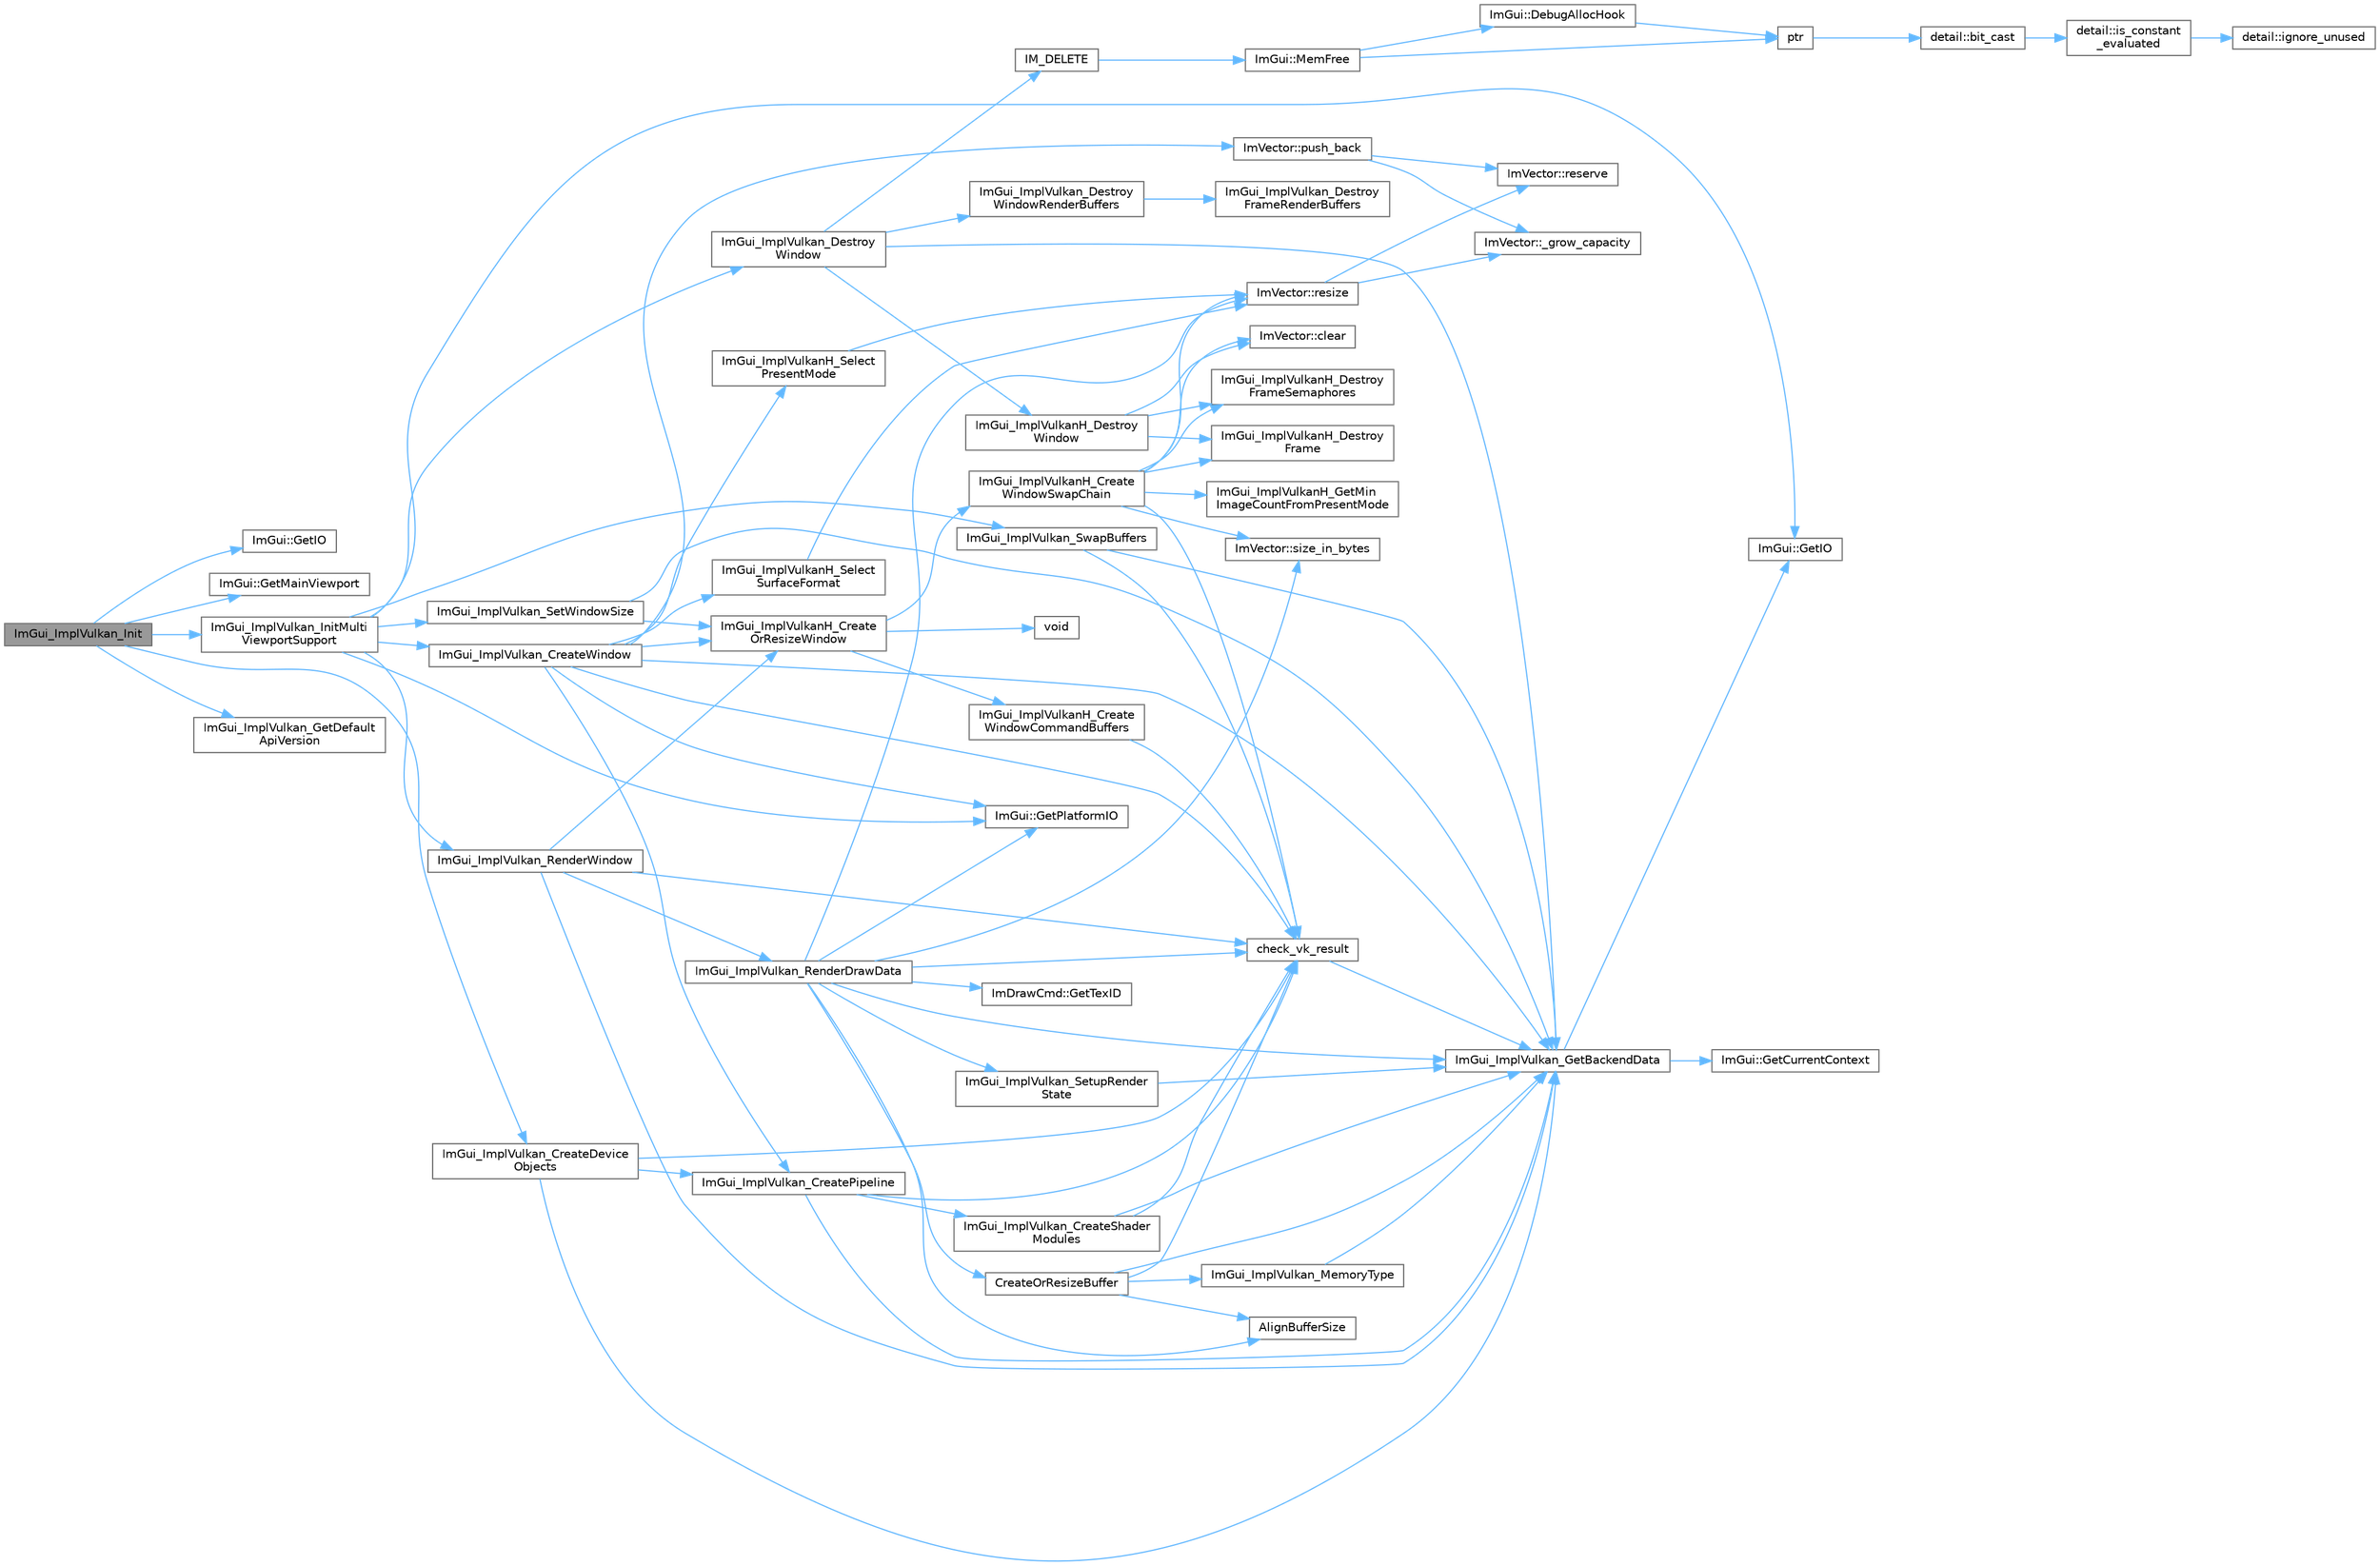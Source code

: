 digraph "ImGui_ImplVulkan_Init"
{
 // LATEX_PDF_SIZE
  bgcolor="transparent";
  edge [fontname=Helvetica,fontsize=10,labelfontname=Helvetica,labelfontsize=10];
  node [fontname=Helvetica,fontsize=10,shape=box,height=0.2,width=0.4];
  rankdir="LR";
  Node1 [id="Node000001",label="ImGui_ImplVulkan_Init",height=0.2,width=0.4,color="gray40", fillcolor="grey60", style="filled", fontcolor="black",tooltip=" "];
  Node1 -> Node2 [id="edge1_Node000001_Node000002",color="steelblue1",style="solid",tooltip=" "];
  Node2 [id="Node000002",label="ImGui::GetIO",height=0.2,width=0.4,color="grey40", fillcolor="white", style="filled",URL="$namespace_im_gui.html#a3179e560812f878f3961ce803a5d9302",tooltip=" "];
  Node1 -> Node3 [id="edge2_Node000001_Node000003",color="steelblue1",style="solid",tooltip=" "];
  Node3 [id="Node000003",label="ImGui::GetMainViewport",height=0.2,width=0.4,color="grey40", fillcolor="white", style="filled",URL="$namespace_im_gui.html#a7bf620af1d66ee7d7b06701894d23e60",tooltip=" "];
  Node1 -> Node4 [id="edge3_Node000001_Node000004",color="steelblue1",style="solid",tooltip=" "];
  Node4 [id="Node000004",label="ImGui_ImplVulkan_CreateDevice\lObjects",height=0.2,width=0.4,color="grey40", fillcolor="white", style="filled",URL="$imgui__impl__vulkan_8cpp.html#ae04f471c6a6dab69bc2992843a91ad75",tooltip=" "];
  Node4 -> Node5 [id="edge4_Node000004_Node000005",color="steelblue1",style="solid",tooltip=" "];
  Node5 [id="Node000005",label="check_vk_result",height=0.2,width=0.4,color="grey40", fillcolor="white", style="filled",URL="$imgui__impl__vulkan_8cpp.html#a1ea6c63eab2860beea5e3c89c1afbbc1",tooltip=" "];
  Node5 -> Node6 [id="edge5_Node000005_Node000006",color="steelblue1",style="solid",tooltip=" "];
  Node6 [id="Node000006",label="ImGui_ImplVulkan_GetBackendData",height=0.2,width=0.4,color="grey40", fillcolor="white", style="filled",URL="$imgui__impl__vulkan_8cpp.html#a0fb93ffd0b4ff71a58e6c08f654fb26d",tooltip=" "];
  Node6 -> Node7 [id="edge6_Node000006_Node000007",color="steelblue1",style="solid",tooltip=" "];
  Node7 [id="Node000007",label="ImGui::GetCurrentContext",height=0.2,width=0.4,color="grey40", fillcolor="white", style="filled",URL="$namespace_im_gui.html#af557a6de5538099a0f6047eb994bbf42",tooltip=" "];
  Node6 -> Node8 [id="edge7_Node000006_Node000008",color="steelblue1",style="solid",tooltip=" "];
  Node8 [id="Node000008",label="ImGui::GetIO",height=0.2,width=0.4,color="grey40", fillcolor="white", style="filled",URL="$namespace_im_gui.html#a7dea7d0530868f078324f14a308f0c3c",tooltip=" "];
  Node4 -> Node9 [id="edge8_Node000004_Node000009",color="steelblue1",style="solid",tooltip=" "];
  Node9 [id="Node000009",label="ImGui_ImplVulkan_CreatePipeline",height=0.2,width=0.4,color="grey40", fillcolor="white", style="filled",URL="$imgui__impl__vulkan_8cpp.html#ab3e8e87021019b7b7ae02b64e4526f31",tooltip=" "];
  Node9 -> Node5 [id="edge9_Node000009_Node000005",color="steelblue1",style="solid",tooltip=" "];
  Node9 -> Node10 [id="edge10_Node000009_Node000010",color="steelblue1",style="solid",tooltip=" "];
  Node10 [id="Node000010",label="ImGui_ImplVulkan_CreateShader\lModules",height=0.2,width=0.4,color="grey40", fillcolor="white", style="filled",URL="$imgui__impl__vulkan_8cpp.html#a251fe37ea2531ab6c862cbda059ccff6",tooltip=" "];
  Node10 -> Node5 [id="edge11_Node000010_Node000005",color="steelblue1",style="solid",tooltip=" "];
  Node10 -> Node6 [id="edge12_Node000010_Node000006",color="steelblue1",style="solid",tooltip=" "];
  Node9 -> Node6 [id="edge13_Node000009_Node000006",color="steelblue1",style="solid",tooltip=" "];
  Node4 -> Node6 [id="edge14_Node000004_Node000006",color="steelblue1",style="solid",tooltip=" "];
  Node1 -> Node11 [id="edge15_Node000001_Node000011",color="steelblue1",style="solid",tooltip=" "];
  Node11 [id="Node000011",label="ImGui_ImplVulkan_GetDefault\lApiVersion",height=0.2,width=0.4,color="grey40", fillcolor="white", style="filled",URL="$imgui__impl__vulkan_8cpp.html#a56324111b7729aa69e555333b5e3df0f",tooltip=" "];
  Node1 -> Node12 [id="edge16_Node000001_Node000012",color="steelblue1",style="solid",tooltip=" "];
  Node12 [id="Node000012",label="ImGui_ImplVulkan_InitMulti\lViewportSupport",height=0.2,width=0.4,color="grey40", fillcolor="white", style="filled",URL="$imgui__impl__vulkan_8cpp.html#ad59d9ae32878d956baa426146fa8a49b",tooltip=" "];
  Node12 -> Node8 [id="edge17_Node000012_Node000008",color="steelblue1",style="solid",tooltip=" "];
  Node12 -> Node13 [id="edge18_Node000012_Node000013",color="steelblue1",style="solid",tooltip=" "];
  Node13 [id="Node000013",label="ImGui::GetPlatformIO",height=0.2,width=0.4,color="grey40", fillcolor="white", style="filled",URL="$namespace_im_gui.html#a3edc2b6129cbf1e8d247c6d03c344065",tooltip=" "];
  Node12 -> Node14 [id="edge19_Node000012_Node000014",color="steelblue1",style="solid",tooltip=" "];
  Node14 [id="Node000014",label="ImGui_ImplVulkan_CreateWindow",height=0.2,width=0.4,color="grey40", fillcolor="white", style="filled",URL="$imgui__impl__vulkan_8cpp.html#a897054d989421a25d43c66e46ddb58f6",tooltip=" "];
  Node14 -> Node5 [id="edge20_Node000014_Node000005",color="steelblue1",style="solid",tooltip=" "];
  Node14 -> Node13 [id="edge21_Node000014_Node000013",color="steelblue1",style="solid",tooltip=" "];
  Node14 -> Node9 [id="edge22_Node000014_Node000009",color="steelblue1",style="solid",tooltip=" "];
  Node14 -> Node6 [id="edge23_Node000014_Node000006",color="steelblue1",style="solid",tooltip=" "];
  Node14 -> Node15 [id="edge24_Node000014_Node000015",color="steelblue1",style="solid",tooltip=" "];
  Node15 [id="Node000015",label="ImGui_ImplVulkanH_Create\lOrResizeWindow",height=0.2,width=0.4,color="grey40", fillcolor="white", style="filled",URL="$imgui__impl__vulkan_8cpp.html#a8649c8725c938c7c47ec98d2c006638f",tooltip=" "];
  Node15 -> Node16 [id="edge25_Node000015_Node000016",color="steelblue1",style="solid",tooltip=" "];
  Node16 [id="Node000016",label="ImGui_ImplVulkanH_Create\lWindowCommandBuffers",height=0.2,width=0.4,color="grey40", fillcolor="white", style="filled",URL="$imgui__impl__vulkan_8cpp.html#a03fa20709ac538ff16a162e426240338",tooltip=" "];
  Node16 -> Node5 [id="edge26_Node000016_Node000005",color="steelblue1",style="solid",tooltip=" "];
  Node15 -> Node17 [id="edge27_Node000015_Node000017",color="steelblue1",style="solid",tooltip=" "];
  Node17 [id="Node000017",label="ImGui_ImplVulkanH_Create\lWindowSwapChain",height=0.2,width=0.4,color="grey40", fillcolor="white", style="filled",URL="$imgui__impl__vulkan_8cpp.html#a56298dda09626af25de54d568b31830e",tooltip=" "];
  Node17 -> Node5 [id="edge28_Node000017_Node000005",color="steelblue1",style="solid",tooltip=" "];
  Node17 -> Node18 [id="edge29_Node000017_Node000018",color="steelblue1",style="solid",tooltip=" "];
  Node18 [id="Node000018",label="ImVector::clear",height=0.2,width=0.4,color="grey40", fillcolor="white", style="filled",URL="$struct_im_vector.html#ae2d401b4ec5f1113cdb8edb5a61a38f7",tooltip=" "];
  Node17 -> Node19 [id="edge30_Node000017_Node000019",color="steelblue1",style="solid",tooltip=" "];
  Node19 [id="Node000019",label="ImGui_ImplVulkanH_Destroy\lFrame",height=0.2,width=0.4,color="grey40", fillcolor="white", style="filled",URL="$imgui__impl__vulkan_8cpp.html#a7bdbd122b66063f3df95a0eafa5bb7dd",tooltip=" "];
  Node17 -> Node20 [id="edge31_Node000017_Node000020",color="steelblue1",style="solid",tooltip=" "];
  Node20 [id="Node000020",label="ImGui_ImplVulkanH_Destroy\lFrameSemaphores",height=0.2,width=0.4,color="grey40", fillcolor="white", style="filled",URL="$imgui__impl__vulkan_8cpp.html#ae5ddca6b231ca2e88b968af9440ac206",tooltip=" "];
  Node17 -> Node21 [id="edge32_Node000017_Node000021",color="steelblue1",style="solid",tooltip=" "];
  Node21 [id="Node000021",label="ImGui_ImplVulkanH_GetMin\lImageCountFromPresentMode",height=0.2,width=0.4,color="grey40", fillcolor="white", style="filled",URL="$imgui__impl__vulkan_8cpp.html#a766ea9561cdaf481638ee07f44801449",tooltip=" "];
  Node17 -> Node22 [id="edge33_Node000017_Node000022",color="steelblue1",style="solid",tooltip=" "];
  Node22 [id="Node000022",label="ImVector::resize",height=0.2,width=0.4,color="grey40", fillcolor="white", style="filled",URL="$struct_im_vector.html#ac371dd62e56ae486b1a5038cf07eee56",tooltip=" "];
  Node22 -> Node23 [id="edge34_Node000022_Node000023",color="steelblue1",style="solid",tooltip=" "];
  Node23 [id="Node000023",label="ImVector::_grow_capacity",height=0.2,width=0.4,color="grey40", fillcolor="white", style="filled",URL="$struct_im_vector.html#a3a097635d464b1b70dc7d59996a88b28",tooltip=" "];
  Node22 -> Node24 [id="edge35_Node000022_Node000024",color="steelblue1",style="solid",tooltip=" "];
  Node24 [id="Node000024",label="ImVector::reserve",height=0.2,width=0.4,color="grey40", fillcolor="white", style="filled",URL="$struct_im_vector.html#a0f14f5736c3372157856eebb67123b75",tooltip=" "];
  Node17 -> Node25 [id="edge36_Node000017_Node000025",color="steelblue1",style="solid",tooltip=" "];
  Node25 [id="Node000025",label="ImVector::size_in_bytes",height=0.2,width=0.4,color="grey40", fillcolor="white", style="filled",URL="$struct_im_vector.html#ade9f2e937e47b0e0f9970dcfba038204",tooltip=" "];
  Node15 -> Node26 [id="edge37_Node000015_Node000026",color="steelblue1",style="solid",tooltip=" "];
  Node26 [id="Node000026",label="void",height=0.2,width=0.4,color="grey40", fillcolor="white", style="filled",URL="$mimalloc_8h.html#a9d6d8aef94ac19034a5f163606f84830",tooltip=" "];
  Node14 -> Node27 [id="edge38_Node000014_Node000027",color="steelblue1",style="solid",tooltip=" "];
  Node27 [id="Node000027",label="ImGui_ImplVulkanH_Select\lPresentMode",height=0.2,width=0.4,color="grey40", fillcolor="white", style="filled",URL="$imgui__impl__vulkan_8cpp.html#a7224bb4a6e72a8d5de8f57a5464aadac",tooltip=" "];
  Node27 -> Node22 [id="edge39_Node000027_Node000022",color="steelblue1",style="solid",tooltip=" "];
  Node14 -> Node28 [id="edge40_Node000014_Node000028",color="steelblue1",style="solid",tooltip=" "];
  Node28 [id="Node000028",label="ImGui_ImplVulkanH_Select\lSurfaceFormat",height=0.2,width=0.4,color="grey40", fillcolor="white", style="filled",URL="$imgui__impl__vulkan_8cpp.html#af5466b601034ad87d0478d37ac8b9e4e",tooltip=" "];
  Node28 -> Node22 [id="edge41_Node000028_Node000022",color="steelblue1",style="solid",tooltip=" "];
  Node14 -> Node29 [id="edge42_Node000014_Node000029",color="steelblue1",style="solid",tooltip=" "];
  Node29 [id="Node000029",label="ImVector::push_back",height=0.2,width=0.4,color="grey40", fillcolor="white", style="filled",URL="$struct_im_vector.html#aab5df48e0711a48bd12f3206e08c4108",tooltip=" "];
  Node29 -> Node23 [id="edge43_Node000029_Node000023",color="steelblue1",style="solid",tooltip=" "];
  Node29 -> Node24 [id="edge44_Node000029_Node000024",color="steelblue1",style="solid",tooltip=" "];
  Node12 -> Node30 [id="edge45_Node000012_Node000030",color="steelblue1",style="solid",tooltip=" "];
  Node30 [id="Node000030",label="ImGui_ImplVulkan_Destroy\lWindow",height=0.2,width=0.4,color="grey40", fillcolor="white", style="filled",URL="$imgui__impl__vulkan_8cpp.html#ae794935fad0d5d764179eb2e17c45d4d",tooltip=" "];
  Node30 -> Node31 [id="edge46_Node000030_Node000031",color="steelblue1",style="solid",tooltip=" "];
  Node31 [id="Node000031",label="IM_DELETE",height=0.2,width=0.4,color="grey40", fillcolor="white", style="filled",URL="$imgui_8h.html#a3c856832c3fe1da8767a9353da3707e1",tooltip=" "];
  Node31 -> Node32 [id="edge47_Node000031_Node000032",color="steelblue1",style="solid",tooltip=" "];
  Node32 [id="Node000032",label="ImGui::MemFree",height=0.2,width=0.4,color="grey40", fillcolor="white", style="filled",URL="$namespace_im_gui.html#a269ec695c6e722ec3da85dae37f0675d",tooltip=" "];
  Node32 -> Node33 [id="edge48_Node000032_Node000033",color="steelblue1",style="solid",tooltip=" "];
  Node33 [id="Node000033",label="ImGui::DebugAllocHook",height=0.2,width=0.4,color="grey40", fillcolor="white", style="filled",URL="$namespace_im_gui.html#af81dc8d88fa2e5d0996163993f90ccf8",tooltip=" "];
  Node33 -> Node34 [id="edge49_Node000033_Node000034",color="steelblue1",style="solid",tooltip=" "];
  Node34 [id="Node000034",label="ptr",height=0.2,width=0.4,color="grey40", fillcolor="white", style="filled",URL="$spdlog_2include_2spdlog_2fmt_2bundled_2format_8h.html#adb6e274f8eb0b74b2865215e1b49c535",tooltip=" "];
  Node34 -> Node35 [id="edge50_Node000034_Node000035",color="steelblue1",style="solid",tooltip=" "];
  Node35 [id="Node000035",label="detail::bit_cast",height=0.2,width=0.4,color="grey40", fillcolor="white", style="filled",URL="$namespacedetail.html#a13855d666ae097f8d0343395183e3b47",tooltip=" "];
  Node35 -> Node36 [id="edge51_Node000035_Node000036",color="steelblue1",style="solid",tooltip=" "];
  Node36 [id="Node000036",label="detail::is_constant\l_evaluated",height=0.2,width=0.4,color="grey40", fillcolor="white", style="filled",URL="$namespacedetail.html#a75ed2634319883d038944529dbb954e2",tooltip=" "];
  Node36 -> Node37 [id="edge52_Node000036_Node000037",color="steelblue1",style="solid",tooltip=" "];
  Node37 [id="Node000037",label="detail::ignore_unused",height=0.2,width=0.4,color="grey40", fillcolor="white", style="filled",URL="$namespacedetail.html#a1fe84ebaf96215ce0665d95b3124c2df",tooltip=" "];
  Node32 -> Node34 [id="edge53_Node000032_Node000034",color="steelblue1",style="solid",tooltip=" "];
  Node30 -> Node38 [id="edge54_Node000030_Node000038",color="steelblue1",style="solid",tooltip=" "];
  Node38 [id="Node000038",label="ImGui_ImplVulkan_Destroy\lWindowRenderBuffers",height=0.2,width=0.4,color="grey40", fillcolor="white", style="filled",URL="$imgui__impl__vulkan_8cpp.html#ae1271c0808a7961eec36e864613f2e1d",tooltip=" "];
  Node38 -> Node39 [id="edge55_Node000038_Node000039",color="steelblue1",style="solid",tooltip=" "];
  Node39 [id="Node000039",label="ImGui_ImplVulkan_Destroy\lFrameRenderBuffers",height=0.2,width=0.4,color="grey40", fillcolor="white", style="filled",URL="$imgui__impl__vulkan_8cpp.html#ab6821285fa7713417f41013b4efd91ff",tooltip=" "];
  Node30 -> Node6 [id="edge56_Node000030_Node000006",color="steelblue1",style="solid",tooltip=" "];
  Node30 -> Node40 [id="edge57_Node000030_Node000040",color="steelblue1",style="solid",tooltip=" "];
  Node40 [id="Node000040",label="ImGui_ImplVulkanH_Destroy\lWindow",height=0.2,width=0.4,color="grey40", fillcolor="white", style="filled",URL="$imgui__impl__vulkan_8cpp.html#af4d7a2987aecd23a4ea05ae341998f94",tooltip=" "];
  Node40 -> Node18 [id="edge58_Node000040_Node000018",color="steelblue1",style="solid",tooltip=" "];
  Node40 -> Node19 [id="edge59_Node000040_Node000019",color="steelblue1",style="solid",tooltip=" "];
  Node40 -> Node20 [id="edge60_Node000040_Node000020",color="steelblue1",style="solid",tooltip=" "];
  Node12 -> Node41 [id="edge61_Node000012_Node000041",color="steelblue1",style="solid",tooltip=" "];
  Node41 [id="Node000041",label="ImGui_ImplVulkan_RenderWindow",height=0.2,width=0.4,color="grey40", fillcolor="white", style="filled",URL="$imgui__impl__vulkan_8cpp.html#a80f91980503cff4d3a60ab887bd33b44",tooltip=" "];
  Node41 -> Node5 [id="edge62_Node000041_Node000005",color="steelblue1",style="solid",tooltip=" "];
  Node41 -> Node6 [id="edge63_Node000041_Node000006",color="steelblue1",style="solid",tooltip=" "];
  Node41 -> Node42 [id="edge64_Node000041_Node000042",color="steelblue1",style="solid",tooltip=" "];
  Node42 [id="Node000042",label="ImGui_ImplVulkan_RenderDrawData",height=0.2,width=0.4,color="grey40", fillcolor="white", style="filled",URL="$imgui__impl__vulkan_8cpp.html#a07d2fbf5c27393a6a107dea81fba770c",tooltip=" "];
  Node42 -> Node43 [id="edge65_Node000042_Node000043",color="steelblue1",style="solid",tooltip=" "];
  Node43 [id="Node000043",label="AlignBufferSize",height=0.2,width=0.4,color="grey40", fillcolor="white", style="filled",URL="$imgui__impl__vulkan_8cpp.html#ae046faef8cc2ea1aa2bc5d29bb18eda3",tooltip=" "];
  Node42 -> Node5 [id="edge66_Node000042_Node000005",color="steelblue1",style="solid",tooltip=" "];
  Node42 -> Node44 [id="edge67_Node000042_Node000044",color="steelblue1",style="solid",tooltip=" "];
  Node44 [id="Node000044",label="CreateOrResizeBuffer",height=0.2,width=0.4,color="grey40", fillcolor="white", style="filled",URL="$imgui__impl__vulkan_8cpp.html#a7466086c846dd93e038f0fd48116e0d5",tooltip=" "];
  Node44 -> Node43 [id="edge68_Node000044_Node000043",color="steelblue1",style="solid",tooltip=" "];
  Node44 -> Node5 [id="edge69_Node000044_Node000005",color="steelblue1",style="solid",tooltip=" "];
  Node44 -> Node6 [id="edge70_Node000044_Node000006",color="steelblue1",style="solid",tooltip=" "];
  Node44 -> Node45 [id="edge71_Node000044_Node000045",color="steelblue1",style="solid",tooltip=" "];
  Node45 [id="Node000045",label="ImGui_ImplVulkan_MemoryType",height=0.2,width=0.4,color="grey40", fillcolor="white", style="filled",URL="$imgui__impl__vulkan_8cpp.html#a9c54db778f2529f1da4faf07803de539",tooltip=" "];
  Node45 -> Node6 [id="edge72_Node000045_Node000006",color="steelblue1",style="solid",tooltip=" "];
  Node42 -> Node13 [id="edge73_Node000042_Node000013",color="steelblue1",style="solid",tooltip=" "];
  Node42 -> Node46 [id="edge74_Node000042_Node000046",color="steelblue1",style="solid",tooltip=" "];
  Node46 [id="Node000046",label="ImDrawCmd::GetTexID",height=0.2,width=0.4,color="grey40", fillcolor="white", style="filled",URL="$struct_im_draw_cmd.html#a8ba7df6d136db6e33d850acc9291224f",tooltip=" "];
  Node42 -> Node6 [id="edge75_Node000042_Node000006",color="steelblue1",style="solid",tooltip=" "];
  Node42 -> Node47 [id="edge76_Node000042_Node000047",color="steelblue1",style="solid",tooltip=" "];
  Node47 [id="Node000047",label="ImGui_ImplVulkan_SetupRender\lState",height=0.2,width=0.4,color="grey40", fillcolor="white", style="filled",URL="$imgui__impl__vulkan_8cpp.html#ae86f0f26ba5eb2658e1895c22fdacf71",tooltip=" "];
  Node47 -> Node6 [id="edge77_Node000047_Node000006",color="steelblue1",style="solid",tooltip=" "];
  Node42 -> Node22 [id="edge78_Node000042_Node000022",color="steelblue1",style="solid",tooltip=" "];
  Node42 -> Node25 [id="edge79_Node000042_Node000025",color="steelblue1",style="solid",tooltip=" "];
  Node41 -> Node15 [id="edge80_Node000041_Node000015",color="steelblue1",style="solid",tooltip=" "];
  Node12 -> Node48 [id="edge81_Node000012_Node000048",color="steelblue1",style="solid",tooltip=" "];
  Node48 [id="Node000048",label="ImGui_ImplVulkan_SetWindowSize",height=0.2,width=0.4,color="grey40", fillcolor="white", style="filled",URL="$imgui__impl__vulkan_8cpp.html#ad2083e8cbc14ee620a1d8f108f1e86cb",tooltip=" "];
  Node48 -> Node6 [id="edge82_Node000048_Node000006",color="steelblue1",style="solid",tooltip=" "];
  Node48 -> Node15 [id="edge83_Node000048_Node000015",color="steelblue1",style="solid",tooltip=" "];
  Node12 -> Node49 [id="edge84_Node000012_Node000049",color="steelblue1",style="solid",tooltip=" "];
  Node49 [id="Node000049",label="ImGui_ImplVulkan_SwapBuffers",height=0.2,width=0.4,color="grey40", fillcolor="white", style="filled",URL="$imgui__impl__vulkan_8cpp.html#aeea97f0f250af1dc0fb3b5799c61d1a1",tooltip=" "];
  Node49 -> Node5 [id="edge85_Node000049_Node000005",color="steelblue1",style="solid",tooltip=" "];
  Node49 -> Node6 [id="edge86_Node000049_Node000006",color="steelblue1",style="solid",tooltip=" "];
}
